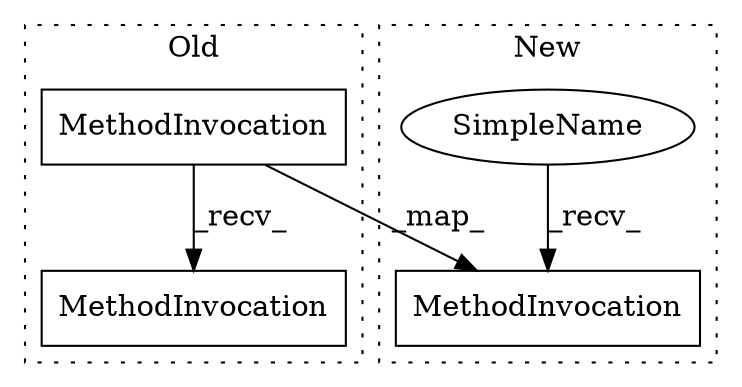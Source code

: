 digraph G {
subgraph cluster0 {
1 [label="MethodInvocation" a="32" s="8504" l="8" shape="box"];
2 [label="MethodInvocation" a="32" s="8513" l="10" shape="box"];
label = "Old";
style="dotted";
}
subgraph cluster1 {
3 [label="MethodInvocation" a="32" s="8237" l="8" shape="box"];
4 [label="SimpleName" a="42" s="7537" l="6" shape="ellipse"];
label = "New";
style="dotted";
}
1 -> 2 [label="_recv_"];
1 -> 3 [label="_map_"];
4 -> 3 [label="_recv_"];
}